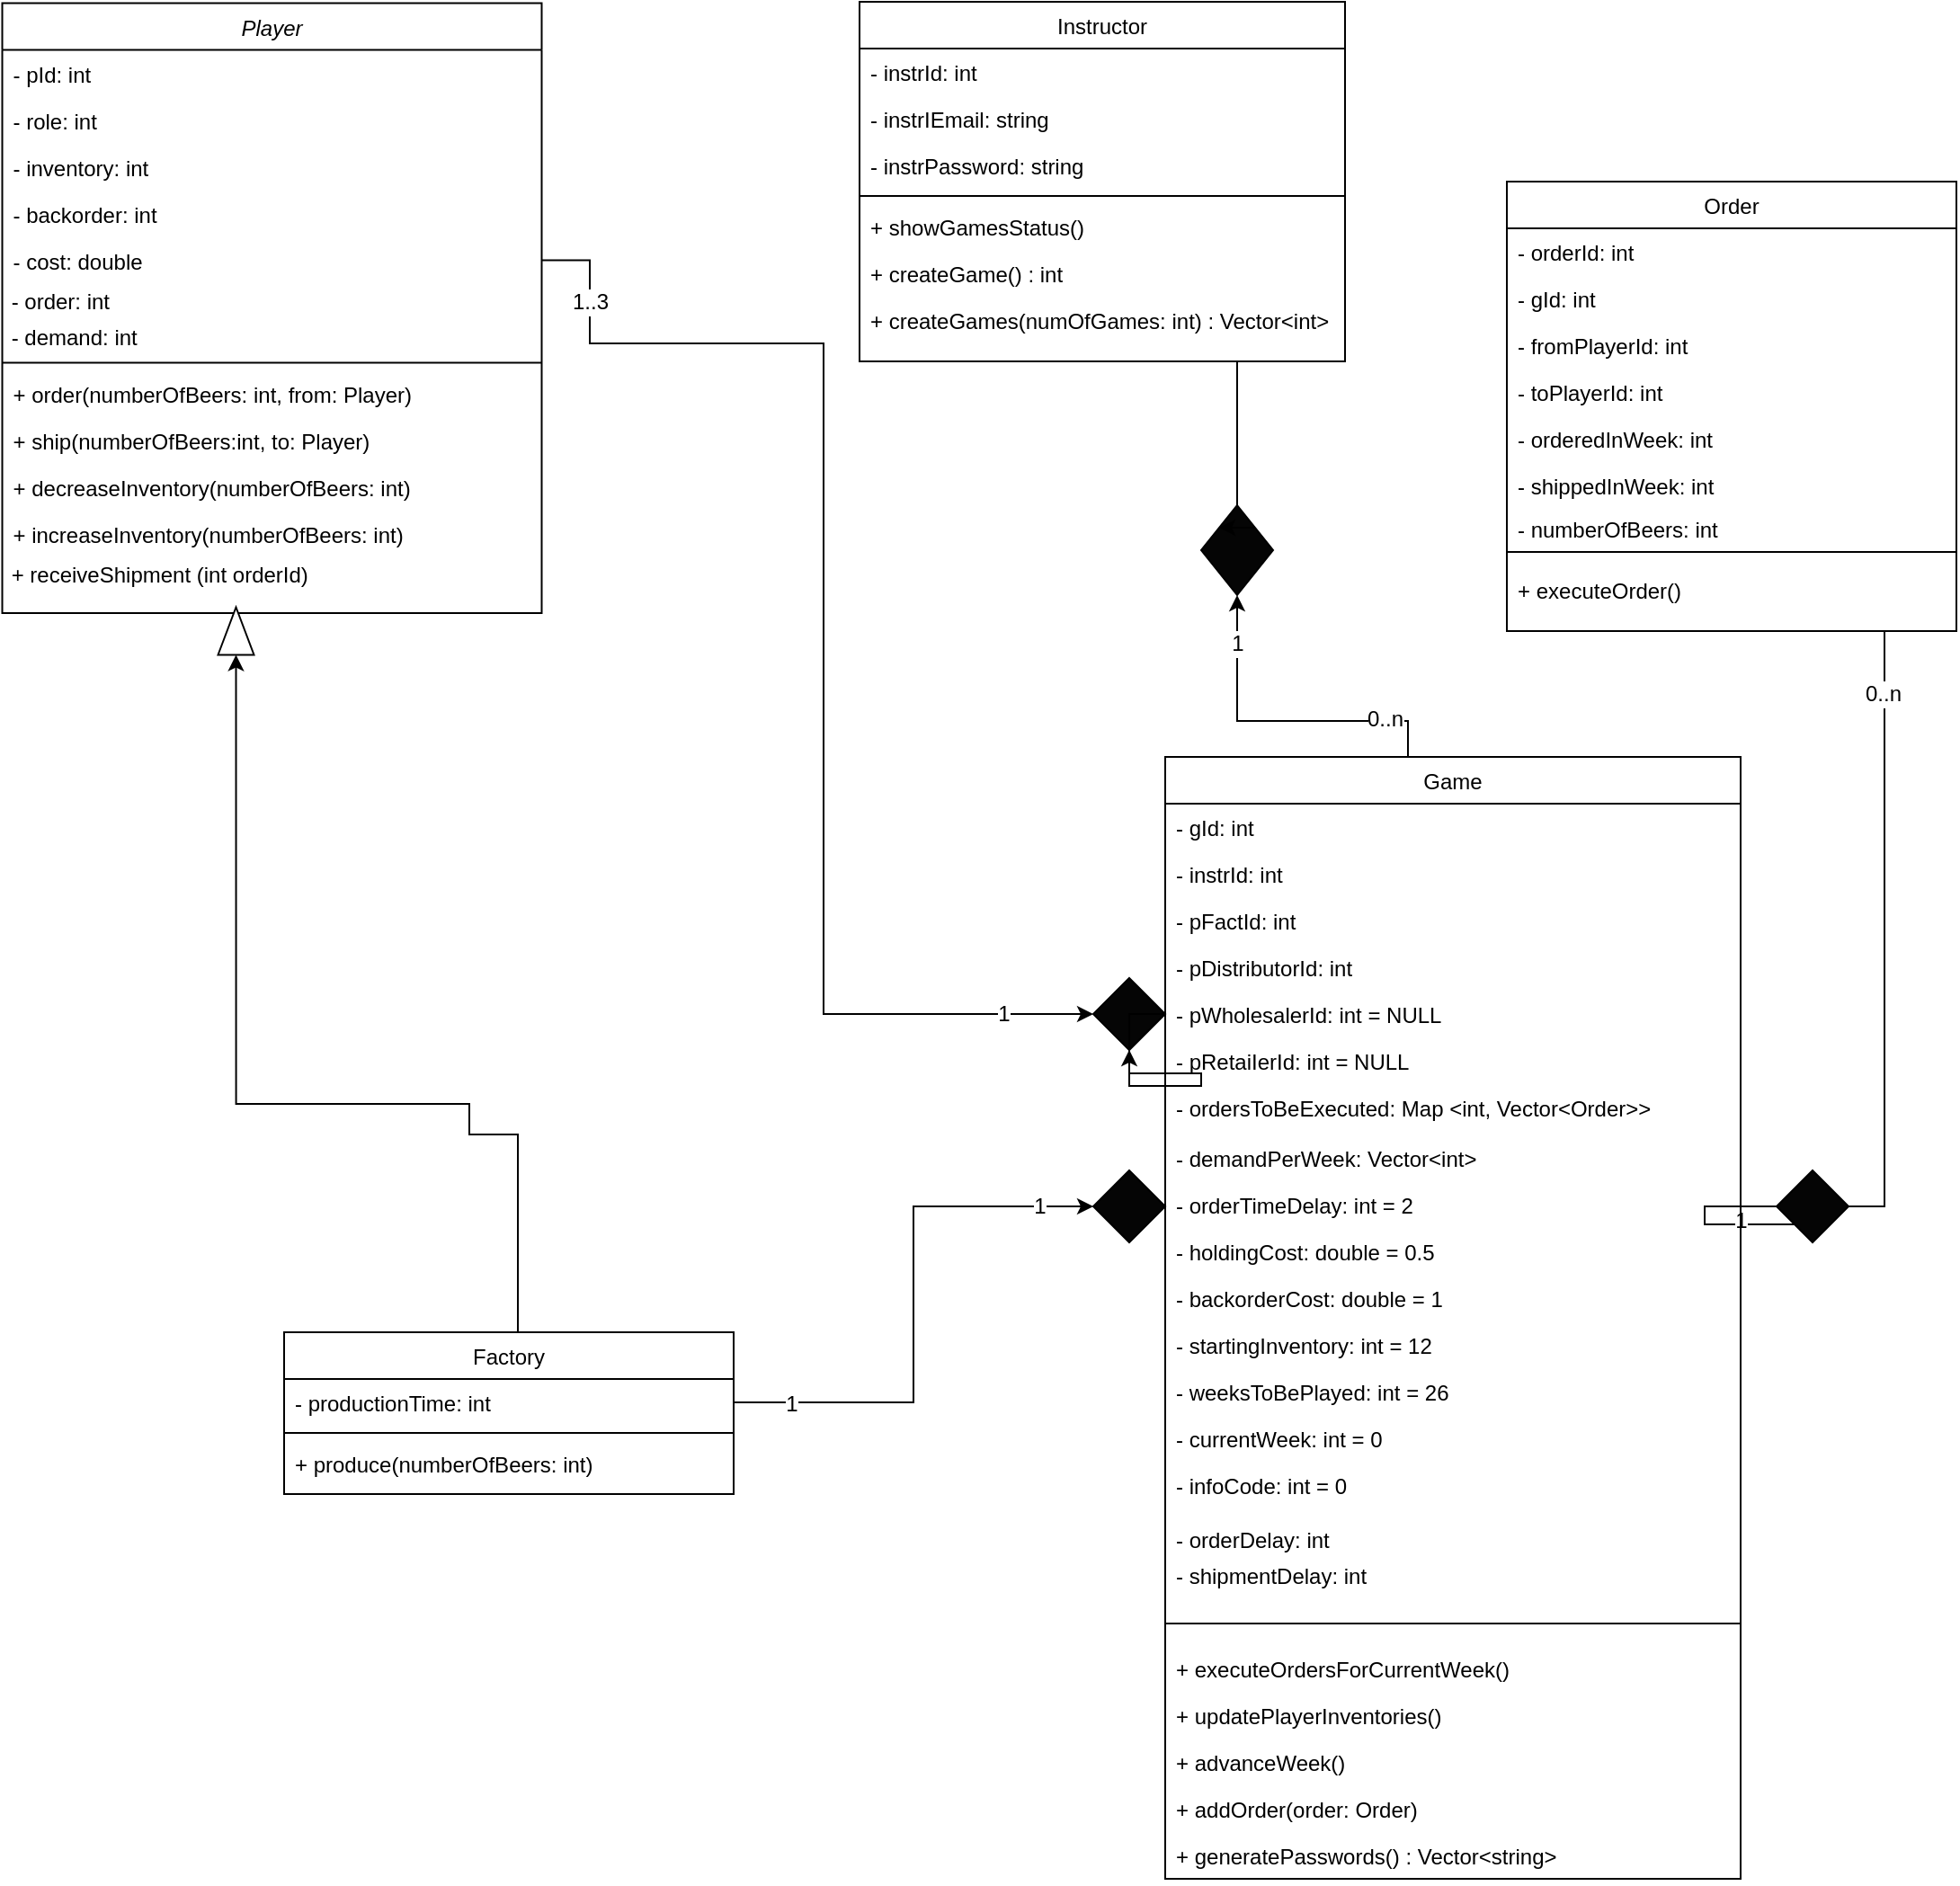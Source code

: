 <mxfile version="12.8.5" type="device"><diagram id="C5RBs43oDa-KdzZeNtuy" name="Page-1"><mxGraphModel dx="1303" dy="1489" grid="1" gridSize="10" guides="1" tooltips="1" connect="1" arrows="1" fold="1" page="1" pageScale="1" pageWidth="583" pageHeight="827" math="0" shadow="0"><root><mxCell id="WIyWlLk6GJQsqaUBKTNV-0"/><mxCell id="WIyWlLk6GJQsqaUBKTNV-1" parent="WIyWlLk6GJQsqaUBKTNV-0"/><mxCell id="zkfFHV4jXpPFQw0GAbJ--0" value="Player" style="swimlane;fontStyle=2;align=center;verticalAlign=top;childLayout=stackLayout;horizontal=1;startSize=26;horizontalStack=0;resizeParent=1;resizeLast=0;collapsible=1;marginBottom=0;rounded=0;shadow=0;strokeWidth=1;" parent="WIyWlLk6GJQsqaUBKTNV-1" vertex="1"><mxGeometry x="73.25" y="-819.25" width="300" height="339.25" as="geometry"><mxRectangle x="230" y="140" width="160" height="26" as="alternateBounds"/></mxGeometry></mxCell><mxCell id="zkfFHV4jXpPFQw0GAbJ--1" value="- pId: int" style="text;align=left;verticalAlign=top;spacingLeft=4;spacingRight=4;overflow=hidden;rotatable=0;points=[[0,0.5],[1,0.5]];portConstraint=eastwest;" parent="zkfFHV4jXpPFQw0GAbJ--0" vertex="1"><mxGeometry y="26" width="300" height="26" as="geometry"/></mxCell><mxCell id="ChUbTR4K6D5pJmIx-kUx-100" value="- role: int" style="text;align=left;verticalAlign=top;spacingLeft=4;spacingRight=4;overflow=hidden;rotatable=0;points=[[0,0.5],[1,0.5]];portConstraint=eastwest;" parent="zkfFHV4jXpPFQw0GAbJ--0" vertex="1"><mxGeometry y="52" width="300" height="26" as="geometry"/></mxCell><mxCell id="zkfFHV4jXpPFQw0GAbJ--3" value="- inventory: int" style="text;align=left;verticalAlign=top;spacingLeft=4;spacingRight=4;overflow=hidden;rotatable=0;points=[[0,0.5],[1,0.5]];portConstraint=eastwest;rounded=0;shadow=0;html=0;" parent="zkfFHV4jXpPFQw0GAbJ--0" vertex="1"><mxGeometry y="78" width="300" height="26" as="geometry"/></mxCell><mxCell id="ChUbTR4K6D5pJmIx-kUx-0" value="- backorder: int&#10;" style="text;align=left;verticalAlign=top;spacingLeft=4;spacingRight=4;overflow=hidden;rotatable=0;points=[[0,0.5],[1,0.5]];portConstraint=eastwest;rounded=0;shadow=0;html=0;" parent="zkfFHV4jXpPFQw0GAbJ--0" vertex="1"><mxGeometry y="104" width="300" height="26" as="geometry"/></mxCell><mxCell id="ChUbTR4K6D5pJmIx-kUx-1" value="- cost: double&#10;" style="text;align=left;verticalAlign=top;spacingLeft=4;spacingRight=4;overflow=hidden;rotatable=0;points=[[0,0.5],[1,0.5]];portConstraint=eastwest;rounded=0;shadow=0;html=0;" parent="zkfFHV4jXpPFQw0GAbJ--0" vertex="1"><mxGeometry y="130" width="300" height="26" as="geometry"/></mxCell><mxCell id="RIvSUsVL0QqG3jgbVN44-43" value="&lt;div align=&quot;left&quot;&gt;&amp;nbsp;- order: int&lt;br&gt;&lt;/div&gt;" style="text;html=1;strokeColor=none;fillColor=none;align=left;verticalAlign=middle;whiteSpace=wrap;rounded=0;" parent="zkfFHV4jXpPFQw0GAbJ--0" vertex="1"><mxGeometry y="156" width="300" height="20" as="geometry"/></mxCell><mxCell id="RIvSUsVL0QqG3jgbVN44-42" value="&lt;div align=&quot;left&quot;&gt;&amp;nbsp;- demand: int&lt;/div&gt;" style="text;html=1;strokeColor=none;fillColor=none;align=left;verticalAlign=middle;whiteSpace=wrap;rounded=0;" parent="zkfFHV4jXpPFQw0GAbJ--0" vertex="1"><mxGeometry y="176" width="300" height="20" as="geometry"/></mxCell><mxCell id="ChUbTR4K6D5pJmIx-kUx-5" value="" style="line;html=1;strokeWidth=1;align=left;verticalAlign=middle;spacingTop=-1;spacingLeft=3;spacingRight=3;rotatable=0;labelPosition=right;points=[];portConstraint=eastwest;" parent="zkfFHV4jXpPFQw0GAbJ--0" vertex="1"><mxGeometry y="196" width="300" height="8" as="geometry"/></mxCell><mxCell id="ChUbTR4K6D5pJmIx-kUx-6" value="+ order(numberOfBeers: int, from: Player)" style="text;align=left;verticalAlign=top;spacingLeft=4;spacingRight=4;overflow=hidden;rotatable=0;points=[[0,0.5],[1,0.5]];portConstraint=eastwest;rounded=0;shadow=0;html=0;" parent="zkfFHV4jXpPFQw0GAbJ--0" vertex="1"><mxGeometry y="204" width="300" height="26" as="geometry"/></mxCell><mxCell id="ChUbTR4K6D5pJmIx-kUx-7" value="+ ship(numberOfBeers:int, to: Player)" style="text;align=left;verticalAlign=top;spacingLeft=4;spacingRight=4;overflow=hidden;rotatable=0;points=[[0,0.5],[1,0.5]];portConstraint=eastwest;rounded=0;shadow=0;html=0;" parent="zkfFHV4jXpPFQw0GAbJ--0" vertex="1"><mxGeometry y="230" width="300" height="26" as="geometry"/></mxCell><mxCell id="ChUbTR4K6D5pJmIx-kUx-11" value="+ decreaseInventory(numberOfBeers: int)" style="text;align=left;verticalAlign=top;spacingLeft=4;spacingRight=4;overflow=hidden;rotatable=0;points=[[0,0.5],[1,0.5]];portConstraint=eastwest;rounded=0;shadow=0;html=0;" parent="zkfFHV4jXpPFQw0GAbJ--0" vertex="1"><mxGeometry y="256" width="300" height="26" as="geometry"/></mxCell><mxCell id="ChUbTR4K6D5pJmIx-kUx-10" value="+ increaseInventory(numberOfBeers: int)" style="text;align=left;verticalAlign=top;spacingLeft=4;spacingRight=4;overflow=hidden;rotatable=0;points=[[0,0.5],[1,0.5]];portConstraint=eastwest;rounded=0;shadow=0;html=0;" parent="zkfFHV4jXpPFQw0GAbJ--0" vertex="1"><mxGeometry y="282" width="300" height="26" as="geometry"/></mxCell><mxCell id="Mk59YaoTtGdyNxOkIlrp-8" value="&lt;div align=&quot;left&quot;&gt;&amp;nbsp;+ receiveShipment (int orderId)&lt;br&gt;&lt;/div&gt;" style="text;html=1;strokeColor=none;fillColor=none;align=left;verticalAlign=middle;whiteSpace=wrap;rounded=0;" parent="zkfFHV4jXpPFQw0GAbJ--0" vertex="1"><mxGeometry y="308" width="300" height="20" as="geometry"/></mxCell><mxCell id="ChUbTR4K6D5pJmIx-kUx-120" style="edgeStyle=orthogonalEdgeStyle;rounded=0;orthogonalLoop=1;jettySize=auto;html=1;entryX=1;entryY=1;entryDx=0;entryDy=0;" parent="WIyWlLk6GJQsqaUBKTNV-1" source="ChUbTR4K6D5pJmIx-kUx-26" target="ChUbTR4K6D5pJmIx-kUx-119" edge="1"><mxGeometry relative="1" as="geometry"><Array as="points"><mxPoint x="1120" y="-150"/><mxPoint x="1020" y="-150"/><mxPoint x="1020" y="-140"/></Array></mxGeometry></mxCell><mxCell id="ChUbTR4K6D5pJmIx-kUx-125" value="0..n" style="text;html=1;align=center;verticalAlign=middle;resizable=0;points=[];labelBackgroundColor=#ffffff;" parent="ChUbTR4K6D5pJmIx-kUx-120" vertex="1" connectable="0"><mxGeometry x="-0.861" y="-1" relative="1" as="geometry"><mxPoint as="offset"/></mxGeometry></mxCell><mxCell id="ChUbTR4K6D5pJmIx-kUx-126" value="1" style="text;html=1;align=center;verticalAlign=middle;resizable=0;points=[];labelBackgroundColor=#ffffff;" parent="ChUbTR4K6D5pJmIx-kUx-120" vertex="1" connectable="0"><mxGeometry x="0.798" y="2" relative="1" as="geometry"><mxPoint as="offset"/></mxGeometry></mxCell><mxCell id="ChUbTR4K6D5pJmIx-kUx-26" value="Order" style="swimlane;fontStyle=0;align=center;verticalAlign=top;childLayout=stackLayout;horizontal=1;startSize=26;horizontalStack=0;resizeParent=1;resizeLast=0;collapsible=1;marginBottom=0;rounded=0;shadow=0;strokeWidth=1;" parent="WIyWlLk6GJQsqaUBKTNV-1" vertex="1"><mxGeometry x="910" y="-720" width="250" height="250" as="geometry"><mxRectangle x="550" y="140" width="160" height="26" as="alternateBounds"/></mxGeometry></mxCell><mxCell id="ChUbTR4K6D5pJmIx-kUx-27" value="- orderId: int" style="text;align=left;verticalAlign=top;spacingLeft=4;spacingRight=4;overflow=hidden;rotatable=0;points=[[0,0.5],[1,0.5]];portConstraint=eastwest;" parent="ChUbTR4K6D5pJmIx-kUx-26" vertex="1"><mxGeometry y="26" width="250" height="26" as="geometry"/></mxCell><mxCell id="ChUbTR4K6D5pJmIx-kUx-40" value="- gId: int" style="text;align=left;verticalAlign=top;spacingLeft=4;spacingRight=4;overflow=hidden;rotatable=0;points=[[0,0.5],[1,0.5]];portConstraint=eastwest;rounded=0;shadow=0;html=0;" parent="ChUbTR4K6D5pJmIx-kUx-26" vertex="1"><mxGeometry y="52" width="250" height="26" as="geometry"/></mxCell><mxCell id="ChUbTR4K6D5pJmIx-kUx-28" value="- fromPlayerId: int" style="text;align=left;verticalAlign=top;spacingLeft=4;spacingRight=4;overflow=hidden;rotatable=0;points=[[0,0.5],[1,0.5]];portConstraint=eastwest;rounded=0;shadow=0;html=0;" parent="ChUbTR4K6D5pJmIx-kUx-26" vertex="1"><mxGeometry y="78" width="250" height="26" as="geometry"/></mxCell><mxCell id="ChUbTR4K6D5pJmIx-kUx-29" value="- toPlayerId: int" style="text;align=left;verticalAlign=top;spacingLeft=4;spacingRight=4;overflow=hidden;rotatable=0;points=[[0,0.5],[1,0.5]];portConstraint=eastwest;rounded=0;shadow=0;html=0;" parent="ChUbTR4K6D5pJmIx-kUx-26" vertex="1"><mxGeometry y="104" width="250" height="26" as="geometry"/></mxCell><mxCell id="ChUbTR4K6D5pJmIx-kUx-41" value="- orderedInWeek: int" style="text;align=left;verticalAlign=top;spacingLeft=4;spacingRight=4;overflow=hidden;rotatable=0;points=[[0,0.5],[1,0.5]];portConstraint=eastwest;rounded=0;shadow=0;html=0;" parent="ChUbTR4K6D5pJmIx-kUx-26" vertex="1"><mxGeometry y="130" width="250" height="26" as="geometry"/></mxCell><mxCell id="ChUbTR4K6D5pJmIx-kUx-42" value="- shippedInWeek: int" style="text;align=left;verticalAlign=top;spacingLeft=4;spacingRight=4;overflow=hidden;rotatable=0;points=[[0,0.5],[1,0.5]];portConstraint=eastwest;rounded=0;shadow=0;html=0;" parent="ChUbTR4K6D5pJmIx-kUx-26" vertex="1"><mxGeometry y="156" width="250" height="26" as="geometry"/></mxCell><mxCell id="ChUbTR4K6D5pJmIx-kUx-32" value="" style="line;html=1;strokeWidth=1;align=left;verticalAlign=middle;spacingTop=-1;spacingLeft=3;spacingRight=3;rotatable=0;labelPosition=right;points=[];portConstraint=eastwest;" parent="ChUbTR4K6D5pJmIx-kUx-26" vertex="1"><mxGeometry y="182" width="250" height="48" as="geometry"/></mxCell><mxCell id="ChUbTR4K6D5pJmIx-kUx-107" style="edgeStyle=orthogonalEdgeStyle;rounded=0;orthogonalLoop=1;jettySize=auto;html=1;exitX=0.5;exitY=0;exitDx=0;exitDy=0;entryX=0;entryY=0.5;entryDx=0;entryDy=0;" parent="WIyWlLk6GJQsqaUBKTNV-1" source="ChUbTR4K6D5pJmIx-kUx-76" target="ChUbTR4K6D5pJmIx-kUx-105" edge="1"><mxGeometry relative="1" as="geometry"><Array as="points"><mxPoint x="360" y="-80"/><mxPoint x="360" y="-190"/><mxPoint x="333" y="-190"/><mxPoint x="333" y="-207"/></Array></mxGeometry></mxCell><mxCell id="ChUbTR4K6D5pJmIx-kUx-76" value="Factory" style="swimlane;fontStyle=0;align=center;verticalAlign=top;childLayout=stackLayout;horizontal=1;startSize=26;horizontalStack=0;resizeParent=1;resizeLast=0;collapsible=1;marginBottom=0;rounded=0;shadow=0;strokeWidth=1;" parent="WIyWlLk6GJQsqaUBKTNV-1" vertex="1"><mxGeometry x="230" y="-80" width="250" height="90" as="geometry"><mxRectangle x="550" y="140" width="160" height="26" as="alternateBounds"/></mxGeometry></mxCell><mxCell id="ChUbTR4K6D5pJmIx-kUx-82" value="- productionTime: int" style="text;align=left;verticalAlign=top;spacingLeft=4;spacingRight=4;overflow=hidden;rotatable=0;points=[[0,0.5],[1,0.5]];portConstraint=eastwest;rounded=0;shadow=0;html=0;" parent="ChUbTR4K6D5pJmIx-kUx-76" vertex="1"><mxGeometry y="26" width="250" height="26" as="geometry"/></mxCell><mxCell id="ChUbTR4K6D5pJmIx-kUx-83" value="" style="line;html=1;strokeWidth=1;align=left;verticalAlign=middle;spacingTop=-1;spacingLeft=3;spacingRight=3;rotatable=0;labelPosition=right;points=[];portConstraint=eastwest;" parent="ChUbTR4K6D5pJmIx-kUx-76" vertex="1"><mxGeometry y="52" width="250" height="8" as="geometry"/></mxCell><mxCell id="ChUbTR4K6D5pJmIx-kUx-84" value="+ produce(numberOfBeers: int)" style="text;align=left;verticalAlign=top;spacingLeft=4;spacingRight=4;overflow=hidden;rotatable=0;points=[[0,0.5],[1,0.5]];portConstraint=eastwest;rounded=0;shadow=0;html=0;" parent="ChUbTR4K6D5pJmIx-kUx-76" vertex="1"><mxGeometry y="60" width="250" height="26" as="geometry"/></mxCell><mxCell id="ChUbTR4K6D5pJmIx-kUx-87" value="Instructor" style="swimlane;fontStyle=0;align=center;verticalAlign=top;childLayout=stackLayout;horizontal=1;startSize=26;horizontalStack=0;resizeParent=1;resizeLast=0;collapsible=1;marginBottom=0;rounded=0;shadow=0;strokeWidth=1;" parent="WIyWlLk6GJQsqaUBKTNV-1" vertex="1"><mxGeometry x="550" y="-820" width="270" height="200" as="geometry"><mxRectangle x="550" y="140" width="160" height="26" as="alternateBounds"/></mxGeometry></mxCell><mxCell id="ChUbTR4K6D5pJmIx-kUx-88" value="- instrId: int" style="text;align=left;verticalAlign=top;spacingLeft=4;spacingRight=4;overflow=hidden;rotatable=0;points=[[0,0.5],[1,0.5]];portConstraint=eastwest;rounded=0;shadow=0;html=0;" parent="ChUbTR4K6D5pJmIx-kUx-87" vertex="1"><mxGeometry y="26" width="270" height="26" as="geometry"/></mxCell><mxCell id="ChUbTR4K6D5pJmIx-kUx-91" value="- instrIEmail: string" style="text;align=left;verticalAlign=top;spacingLeft=4;spacingRight=4;overflow=hidden;rotatable=0;points=[[0,0.5],[1,0.5]];portConstraint=eastwest;rounded=0;shadow=0;html=0;" parent="ChUbTR4K6D5pJmIx-kUx-87" vertex="1"><mxGeometry y="52" width="270" height="26" as="geometry"/></mxCell><mxCell id="ChUbTR4K6D5pJmIx-kUx-92" value="- instrPassword: string" style="text;align=left;verticalAlign=top;spacingLeft=4;spacingRight=4;overflow=hidden;rotatable=0;points=[[0,0.5],[1,0.5]];portConstraint=eastwest;rounded=0;shadow=0;html=0;" parent="ChUbTR4K6D5pJmIx-kUx-87" vertex="1"><mxGeometry y="78" width="270" height="26" as="geometry"/></mxCell><mxCell id="ChUbTR4K6D5pJmIx-kUx-89" value="" style="line;html=1;strokeWidth=1;align=left;verticalAlign=middle;spacingTop=-1;spacingLeft=3;spacingRight=3;rotatable=0;labelPosition=right;points=[];portConstraint=eastwest;" parent="ChUbTR4K6D5pJmIx-kUx-87" vertex="1"><mxGeometry y="104" width="270" height="8" as="geometry"/></mxCell><mxCell id="ChUbTR4K6D5pJmIx-kUx-94" value="+ showGamesStatus()" style="text;align=left;verticalAlign=top;spacingLeft=4;spacingRight=4;overflow=hidden;rotatable=0;points=[[0,0.5],[1,0.5]];portConstraint=eastwest;rounded=0;shadow=0;html=0;" parent="ChUbTR4K6D5pJmIx-kUx-87" vertex="1"><mxGeometry y="112" width="270" height="26" as="geometry"/></mxCell><mxCell id="ChUbTR4K6D5pJmIx-kUx-96" value="+ createGame() : int" style="text;align=left;verticalAlign=top;spacingLeft=4;spacingRight=4;overflow=hidden;rotatable=0;points=[[0,0.5],[1,0.5]];portConstraint=eastwest;rounded=0;shadow=0;html=0;" parent="ChUbTR4K6D5pJmIx-kUx-87" vertex="1"><mxGeometry y="138" width="270" height="26" as="geometry"/></mxCell><mxCell id="ChUbTR4K6D5pJmIx-kUx-98" value="+ createGames(numOfGames: int) : Vector&lt;int&gt;" style="text;align=left;verticalAlign=top;spacingLeft=4;spacingRight=4;overflow=hidden;rotatable=0;points=[[0,0.5],[1,0.5]];portConstraint=eastwest;rounded=0;shadow=0;html=0;" parent="ChUbTR4K6D5pJmIx-kUx-87" vertex="1"><mxGeometry y="164" width="270" height="26" as="geometry"/></mxCell><mxCell id="ChUbTR4K6D5pJmIx-kUx-112" style="edgeStyle=orthogonalEdgeStyle;rounded=0;orthogonalLoop=1;jettySize=auto;html=1;entryX=0.5;entryY=1;entryDx=0;entryDy=0;" parent="WIyWlLk6GJQsqaUBKTNV-1" source="zkfFHV4jXpPFQw0GAbJ--17" target="ChUbTR4K6D5pJmIx-kUx-108" edge="1"><mxGeometry relative="1" as="geometry"><Array as="points"><mxPoint x="855" y="-420"/><mxPoint x="760" y="-420"/></Array></mxGeometry></mxCell><mxCell id="ChUbTR4K6D5pJmIx-kUx-127" value="0..n" style="text;html=1;align=center;verticalAlign=middle;resizable=0;points=[];labelBackgroundColor=#ffffff;" parent="ChUbTR4K6D5pJmIx-kUx-112" vertex="1" connectable="0"><mxGeometry x="-0.643" y="-1" relative="1" as="geometry"><mxPoint as="offset"/></mxGeometry></mxCell><mxCell id="ChUbTR4K6D5pJmIx-kUx-128" value="1" style="text;html=1;align=center;verticalAlign=middle;resizable=0;points=[];labelBackgroundColor=#ffffff;" parent="ChUbTR4K6D5pJmIx-kUx-112" vertex="1" connectable="0"><mxGeometry x="0.632" y="3" relative="1" as="geometry"><mxPoint x="3" y="-7" as="offset"/></mxGeometry></mxCell><mxCell id="zkfFHV4jXpPFQw0GAbJ--17" value="Game" style="swimlane;fontStyle=0;align=center;verticalAlign=top;childLayout=stackLayout;horizontal=1;startSize=26;horizontalStack=0;resizeParent=1;resizeLast=0;collapsible=1;marginBottom=0;rounded=0;shadow=0;strokeWidth=1;" parent="WIyWlLk6GJQsqaUBKTNV-1" vertex="1"><mxGeometry x="720" y="-400" width="320" height="624" as="geometry"><mxRectangle x="550" y="140" width="160" height="26" as="alternateBounds"/></mxGeometry></mxCell><mxCell id="zkfFHV4jXpPFQw0GAbJ--18" value="- gId: int" style="text;align=left;verticalAlign=top;spacingLeft=4;spacingRight=4;overflow=hidden;rotatable=0;points=[[0,0.5],[1,0.5]];portConstraint=eastwest;" parent="zkfFHV4jXpPFQw0GAbJ--17" vertex="1"><mxGeometry y="26" width="320" height="26" as="geometry"/></mxCell><mxCell id="zkfFHV4jXpPFQw0GAbJ--19" value="- instrId: int" style="text;align=left;verticalAlign=top;spacingLeft=4;spacingRight=4;overflow=hidden;rotatable=0;points=[[0,0.5],[1,0.5]];portConstraint=eastwest;rounded=0;shadow=0;html=0;" parent="zkfFHV4jXpPFQw0GAbJ--17" vertex="1"><mxGeometry y="52" width="320" height="26" as="geometry"/></mxCell><mxCell id="zkfFHV4jXpPFQw0GAbJ--20" value="- pFactId: int" style="text;align=left;verticalAlign=top;spacingLeft=4;spacingRight=4;overflow=hidden;rotatable=0;points=[[0,0.5],[1,0.5]];portConstraint=eastwest;rounded=0;shadow=0;html=0;" parent="zkfFHV4jXpPFQw0GAbJ--17" vertex="1"><mxGeometry y="78" width="320" height="26" as="geometry"/></mxCell><mxCell id="zkfFHV4jXpPFQw0GAbJ--21" value="- pDistributorId: int" style="text;align=left;verticalAlign=top;spacingLeft=4;spacingRight=4;overflow=hidden;rotatable=0;points=[[0,0.5],[1,0.5]];portConstraint=eastwest;rounded=0;shadow=0;html=0;" parent="zkfFHV4jXpPFQw0GAbJ--17" vertex="1"><mxGeometry y="104" width="320" height="26" as="geometry"/></mxCell><mxCell id="zkfFHV4jXpPFQw0GAbJ--22" value="- pWholesalerId: int = NULL" style="text;align=left;verticalAlign=top;spacingLeft=4;spacingRight=4;overflow=hidden;rotatable=0;points=[[0,0.5],[1,0.5]];portConstraint=eastwest;rounded=0;shadow=0;html=0;" parent="zkfFHV4jXpPFQw0GAbJ--17" vertex="1"><mxGeometry y="130" width="320" height="26" as="geometry"/></mxCell><mxCell id="ChUbTR4K6D5pJmIx-kUx-13" value="- pRetaiIerId: int = NULL" style="text;align=left;verticalAlign=top;spacingLeft=4;spacingRight=4;overflow=hidden;rotatable=0;points=[[0,0.5],[1,0.5]];portConstraint=eastwest;rounded=0;shadow=0;html=0;" parent="zkfFHV4jXpPFQw0GAbJ--17" vertex="1"><mxGeometry y="156" width="320" height="26" as="geometry"/></mxCell><mxCell id="ChUbTR4K6D5pJmIx-kUx-59" value="- ordersToBeExecuted: Map &lt;int, Vector&lt;Order&gt;&gt;" style="text;align=left;verticalAlign=top;spacingLeft=4;spacingRight=4;overflow=hidden;rotatable=0;points=[[0,0.5],[1,0.5]];portConstraint=eastwest;rounded=0;shadow=0;html=0;" parent="zkfFHV4jXpPFQw0GAbJ--17" vertex="1"><mxGeometry y="182" width="320" height="28" as="geometry"/></mxCell><mxCell id="ChUbTR4K6D5pJmIx-kUx-71" value="- demandPerWeek: Vector&lt;int&gt;" style="text;align=left;verticalAlign=top;spacingLeft=4;spacingRight=4;overflow=hidden;rotatable=0;points=[[0,0.5],[1,0.5]];portConstraint=eastwest;rounded=0;shadow=0;html=0;" parent="zkfFHV4jXpPFQw0GAbJ--17" vertex="1"><mxGeometry y="210" width="320" height="26" as="geometry"/></mxCell><mxCell id="ChUbTR4K6D5pJmIx-kUx-15" value="- orderTimeDelay: int = 2" style="text;align=left;verticalAlign=top;spacingLeft=4;spacingRight=4;overflow=hidden;rotatable=0;points=[[0,0.5],[1,0.5]];portConstraint=eastwest;rounded=0;shadow=0;html=0;" parent="zkfFHV4jXpPFQw0GAbJ--17" vertex="1"><mxGeometry y="236" width="320" height="26" as="geometry"/></mxCell><mxCell id="ChUbTR4K6D5pJmIx-kUx-16" value="- holdingCost: double = 0.5" style="text;align=left;verticalAlign=top;spacingLeft=4;spacingRight=4;overflow=hidden;rotatable=0;points=[[0,0.5],[1,0.5]];portConstraint=eastwest;rounded=0;shadow=0;html=0;" parent="zkfFHV4jXpPFQw0GAbJ--17" vertex="1"><mxGeometry y="262" width="320" height="26" as="geometry"/></mxCell><mxCell id="ChUbTR4K6D5pJmIx-kUx-17" value="- backorderCost: double = 1" style="text;align=left;verticalAlign=top;spacingLeft=4;spacingRight=4;overflow=hidden;rotatable=0;points=[[0,0.5],[1,0.5]];portConstraint=eastwest;rounded=0;shadow=0;html=0;" parent="zkfFHV4jXpPFQw0GAbJ--17" vertex="1"><mxGeometry y="288" width="320" height="26" as="geometry"/></mxCell><mxCell id="ChUbTR4K6D5pJmIx-kUx-18" value="- startingInventory: int = 12" style="text;align=left;verticalAlign=top;spacingLeft=4;spacingRight=4;overflow=hidden;rotatable=0;points=[[0,0.5],[1,0.5]];portConstraint=eastwest;rounded=0;shadow=0;html=0;" parent="zkfFHV4jXpPFQw0GAbJ--17" vertex="1"><mxGeometry y="314" width="320" height="26" as="geometry"/></mxCell><mxCell id="ChUbTR4K6D5pJmIx-kUx-19" value="- weeksToBePlayed: int = 26" style="text;align=left;verticalAlign=top;spacingLeft=4;spacingRight=4;overflow=hidden;rotatable=0;points=[[0,0.5],[1,0.5]];portConstraint=eastwest;rounded=0;shadow=0;html=0;" parent="zkfFHV4jXpPFQw0GAbJ--17" vertex="1"><mxGeometry y="340" width="320" height="26" as="geometry"/></mxCell><mxCell id="ChUbTR4K6D5pJmIx-kUx-20" value="- currentWeek: int = 0" style="text;align=left;verticalAlign=top;spacingLeft=4;spacingRight=4;overflow=hidden;rotatable=0;points=[[0,0.5],[1,0.5]];portConstraint=eastwest;rounded=0;shadow=0;html=0;" parent="zkfFHV4jXpPFQw0GAbJ--17" vertex="1"><mxGeometry y="366" width="320" height="26" as="geometry"/></mxCell><mxCell id="ChUbTR4K6D5pJmIx-kUx-66" value="- infoCode: int = 0" style="text;align=left;verticalAlign=top;spacingLeft=4;spacingRight=4;overflow=hidden;rotatable=0;points=[[0,0.5],[1,0.5]];portConstraint=eastwest;rounded=0;shadow=0;html=0;" parent="zkfFHV4jXpPFQw0GAbJ--17" vertex="1"><mxGeometry y="392" width="320" height="30" as="geometry"/></mxCell><mxCell id="ChUbTR4K6D5pJmIx-kUx-25" value="- orderDelay: int" style="text;align=left;verticalAlign=top;spacingLeft=4;spacingRight=4;overflow=hidden;rotatable=0;points=[[0,0.5],[1,0.5]];portConstraint=eastwest;rounded=0;shadow=0;html=0;" parent="zkfFHV4jXpPFQw0GAbJ--17" vertex="1"><mxGeometry y="422" width="320" height="20" as="geometry"/></mxCell><mxCell id="ChUbTR4K6D5pJmIx-kUx-2" value="- shipmentDelay: int" style="text;align=left;verticalAlign=top;spacingLeft=4;spacingRight=4;overflow=hidden;rotatable=0;points=[[0,0.5],[1,0.5]];portConstraint=eastwest;rounded=0;shadow=0;html=0;" parent="zkfFHV4jXpPFQw0GAbJ--17" vertex="1"><mxGeometry y="442" width="320" height="28" as="geometry"/></mxCell><mxCell id="zkfFHV4jXpPFQw0GAbJ--23" value="" style="line;html=1;strokeWidth=1;align=left;verticalAlign=middle;spacingTop=-1;spacingLeft=3;spacingRight=3;rotatable=0;labelPosition=right;points=[];portConstraint=eastwest;" parent="zkfFHV4jXpPFQw0GAbJ--17" vertex="1"><mxGeometry y="470" width="320" height="24" as="geometry"/></mxCell><mxCell id="ChUbTR4K6D5pJmIx-kUx-57" value="+ executeOrdersForCurrentWeek()" style="text;align=left;verticalAlign=top;spacingLeft=4;spacingRight=4;overflow=hidden;rotatable=0;points=[[0,0.5],[1,0.5]];portConstraint=eastwest;rounded=0;shadow=0;html=0;" parent="zkfFHV4jXpPFQw0GAbJ--17" vertex="1"><mxGeometry y="494" width="320" height="26" as="geometry"/></mxCell><mxCell id="ChUbTR4K6D5pJmIx-kUx-70" value="+ updatePlayerInventories()" style="text;align=left;verticalAlign=top;spacingLeft=4;spacingRight=4;overflow=hidden;rotatable=0;points=[[0,0.5],[1,0.5]];portConstraint=eastwest;rounded=0;shadow=0;html=0;" parent="zkfFHV4jXpPFQw0GAbJ--17" vertex="1"><mxGeometry y="520" width="320" height="26" as="geometry"/></mxCell><mxCell id="ChUbTR4K6D5pJmIx-kUx-58" value="+ advanceWeek()" style="text;align=left;verticalAlign=top;spacingLeft=4;spacingRight=4;overflow=hidden;rotatable=0;points=[[0,0.5],[1,0.5]];portConstraint=eastwest;rounded=0;shadow=0;html=0;" parent="zkfFHV4jXpPFQw0GAbJ--17" vertex="1"><mxGeometry y="546" width="320" height="26" as="geometry"/></mxCell><mxCell id="ChUbTR4K6D5pJmIx-kUx-65" value="+ addOrder(order: Order)" style="text;align=left;verticalAlign=top;spacingLeft=4;spacingRight=4;overflow=hidden;rotatable=0;points=[[0,0.5],[1,0.5]];portConstraint=eastwest;rounded=0;shadow=0;html=0;" parent="zkfFHV4jXpPFQw0GAbJ--17" vertex="1"><mxGeometry y="572" width="320" height="26" as="geometry"/></mxCell><mxCell id="ChUbTR4K6D5pJmIx-kUx-97" value="+ generatePasswords() : Vector&lt;string&gt;" style="text;align=left;verticalAlign=top;spacingLeft=4;spacingRight=4;overflow=hidden;rotatable=0;points=[[0,0.5],[1,0.5]];portConstraint=eastwest;rounded=0;shadow=0;html=0;" parent="zkfFHV4jXpPFQw0GAbJ--17" vertex="1"><mxGeometry y="598" width="320" height="26" as="geometry"/></mxCell><mxCell id="ChUbTR4K6D5pJmIx-kUx-105" value="" style="triangle;whiteSpace=wrap;html=1;rotation=-90;" parent="WIyWlLk6GJQsqaUBKTNV-1" vertex="1"><mxGeometry x="190" y="-480" width="26.5" height="20" as="geometry"/></mxCell><mxCell id="ChUbTR4K6D5pJmIx-kUx-108" value="" style="rhombus;whiteSpace=wrap;html=1;fillColor=#050505;" parent="WIyWlLk6GJQsqaUBKTNV-1" vertex="1"><mxGeometry x="740" y="-540" width="40" height="50" as="geometry"/></mxCell><mxCell id="ChUbTR4K6D5pJmIx-kUx-110" value="" style="rhombus;whiteSpace=wrap;html=1;fillColor=#050505;" parent="WIyWlLk6GJQsqaUBKTNV-1" vertex="1"><mxGeometry x="680" y="-170" width="40" height="40" as="geometry"/></mxCell><mxCell id="ChUbTR4K6D5pJmIx-kUx-109" value="" style="rhombus;whiteSpace=wrap;html=1;fillColor=#050505;" parent="WIyWlLk6GJQsqaUBKTNV-1" vertex="1"><mxGeometry x="680" y="-277" width="40" height="40" as="geometry"/></mxCell><mxCell id="ChUbTR4K6D5pJmIx-kUx-115" style="edgeStyle=orthogonalEdgeStyle;rounded=0;orthogonalLoop=1;jettySize=auto;html=1;" parent="WIyWlLk6GJQsqaUBKTNV-1" source="zkfFHV4jXpPFQw0GAbJ--22" target="ChUbTR4K6D5pJmIx-kUx-109" edge="1"><mxGeometry relative="1" as="geometry"><mxPoint x="540" y="-460" as="targetPoint"/><mxPoint x="720" y="-257" as="sourcePoint"/></mxGeometry></mxCell><mxCell id="ChUbTR4K6D5pJmIx-kUx-116" style="edgeStyle=orthogonalEdgeStyle;rounded=0;orthogonalLoop=1;jettySize=auto;html=1;entryX=0;entryY=0.5;entryDx=0;entryDy=0;" parent="WIyWlLk6GJQsqaUBKTNV-1" source="ChUbTR4K6D5pJmIx-kUx-1" target="ChUbTR4K6D5pJmIx-kUx-109" edge="1"><mxGeometry relative="1" as="geometry"><mxPoint x="550" y="-240" as="targetPoint"/><Array as="points"><mxPoint x="400" y="-676"/><mxPoint x="400" y="-630"/><mxPoint x="530" y="-630"/><mxPoint x="530" y="-257"/></Array></mxGeometry></mxCell><mxCell id="ChUbTR4K6D5pJmIx-kUx-121" value="1" style="text;html=1;align=center;verticalAlign=middle;resizable=0;points=[];labelBackgroundColor=#ffffff;" parent="ChUbTR4K6D5pJmIx-kUx-116" vertex="1" connectable="0"><mxGeometry x="0.812" y="-1" relative="1" as="geometry"><mxPoint x="18" y="-1" as="offset"/></mxGeometry></mxCell><mxCell id="ChUbTR4K6D5pJmIx-kUx-123" value="1..3" style="text;html=1;align=center;verticalAlign=middle;resizable=0;points=[];labelBackgroundColor=#ffffff;" parent="ChUbTR4K6D5pJmIx-kUx-116" vertex="1" connectable="0"><mxGeometry x="-0.835" relative="1" as="geometry"><mxPoint y="-10" as="offset"/></mxGeometry></mxCell><mxCell id="ChUbTR4K6D5pJmIx-kUx-118" style="edgeStyle=orthogonalEdgeStyle;rounded=0;orthogonalLoop=1;jettySize=auto;html=1;entryX=0;entryY=0.5;entryDx=0;entryDy=0;" parent="WIyWlLk6GJQsqaUBKTNV-1" source="ChUbTR4K6D5pJmIx-kUx-82" target="ChUbTR4K6D5pJmIx-kUx-110" edge="1"><mxGeometry relative="1" as="geometry"/></mxCell><mxCell id="ChUbTR4K6D5pJmIx-kUx-122" value="1" style="text;html=1;align=center;verticalAlign=middle;resizable=0;points=[];labelBackgroundColor=#ffffff;" parent="ChUbTR4K6D5pJmIx-kUx-118" vertex="1" connectable="0"><mxGeometry x="0.801" y="-4" relative="1" as="geometry"><mxPoint y="-4" as="offset"/></mxGeometry></mxCell><mxCell id="ChUbTR4K6D5pJmIx-kUx-124" value="1" style="text;html=1;align=center;verticalAlign=middle;resizable=0;points=[];labelBackgroundColor=#ffffff;" parent="ChUbTR4K6D5pJmIx-kUx-118" vertex="1" connectable="0"><mxGeometry x="-0.793" y="-1" relative="1" as="geometry"><mxPoint as="offset"/></mxGeometry></mxCell><mxCell id="ChUbTR4K6D5pJmIx-kUx-119" value="" style="rhombus;whiteSpace=wrap;html=1;fillColor=#050505;" parent="WIyWlLk6GJQsqaUBKTNV-1" vertex="1"><mxGeometry x="1060" y="-170" width="40" height="40" as="geometry"/></mxCell><mxCell id="RIvSUsVL0QqG3jgbVN44-12" style="edgeStyle=orthogonalEdgeStyle;rounded=0;orthogonalLoop=1;jettySize=auto;html=1;exitX=1;exitY=0;exitDx=0;exitDy=0;entryX=0;entryY=0;entryDx=0;entryDy=0;" parent="WIyWlLk6GJQsqaUBKTNV-1" source="ChUbTR4K6D5pJmIx-kUx-108" target="ChUbTR4K6D5pJmIx-kUx-108" edge="1"><mxGeometry relative="1" as="geometry"/></mxCell><mxCell id="Mk59YaoTtGdyNxOkIlrp-12" value="" style="endArrow=none;html=1;exitX=0.5;exitY=0;exitDx=0;exitDy=0;" parent="WIyWlLk6GJQsqaUBKTNV-1" source="ChUbTR4K6D5pJmIx-kUx-108" edge="1"><mxGeometry width="50" height="50" relative="1" as="geometry"><mxPoint x="710" y="-570" as="sourcePoint"/><mxPoint x="760" y="-620" as="targetPoint"/><Array as="points"/></mxGeometry></mxCell><mxCell id="ChUbTR4K6D5pJmIx-kUx-35" value="+ executeOrder()" style="text;align=left;verticalAlign=top;spacingLeft=4;spacingRight=4;overflow=hidden;rotatable=0;points=[[0,0.5],[1,0.5]];portConstraint=eastwest;rounded=0;shadow=0;html=0;" parent="WIyWlLk6GJQsqaUBKTNV-1" vertex="1"><mxGeometry x="910" y="-506" width="250" height="26" as="geometry"/></mxCell><mxCell id="bLWr7Iahii65FGvBKBap-3" value="- numberOfBeers: int" style="text;align=left;verticalAlign=top;spacingLeft=4;spacingRight=4;overflow=hidden;rotatable=0;points=[[0,0.5],[1,0.5]];portConstraint=eastwest;rounded=0;shadow=0;html=0;" vertex="1" parent="WIyWlLk6GJQsqaUBKTNV-1"><mxGeometry x="910" y="-540" width="250" height="26" as="geometry"/></mxCell></root></mxGraphModel></diagram></mxfile>